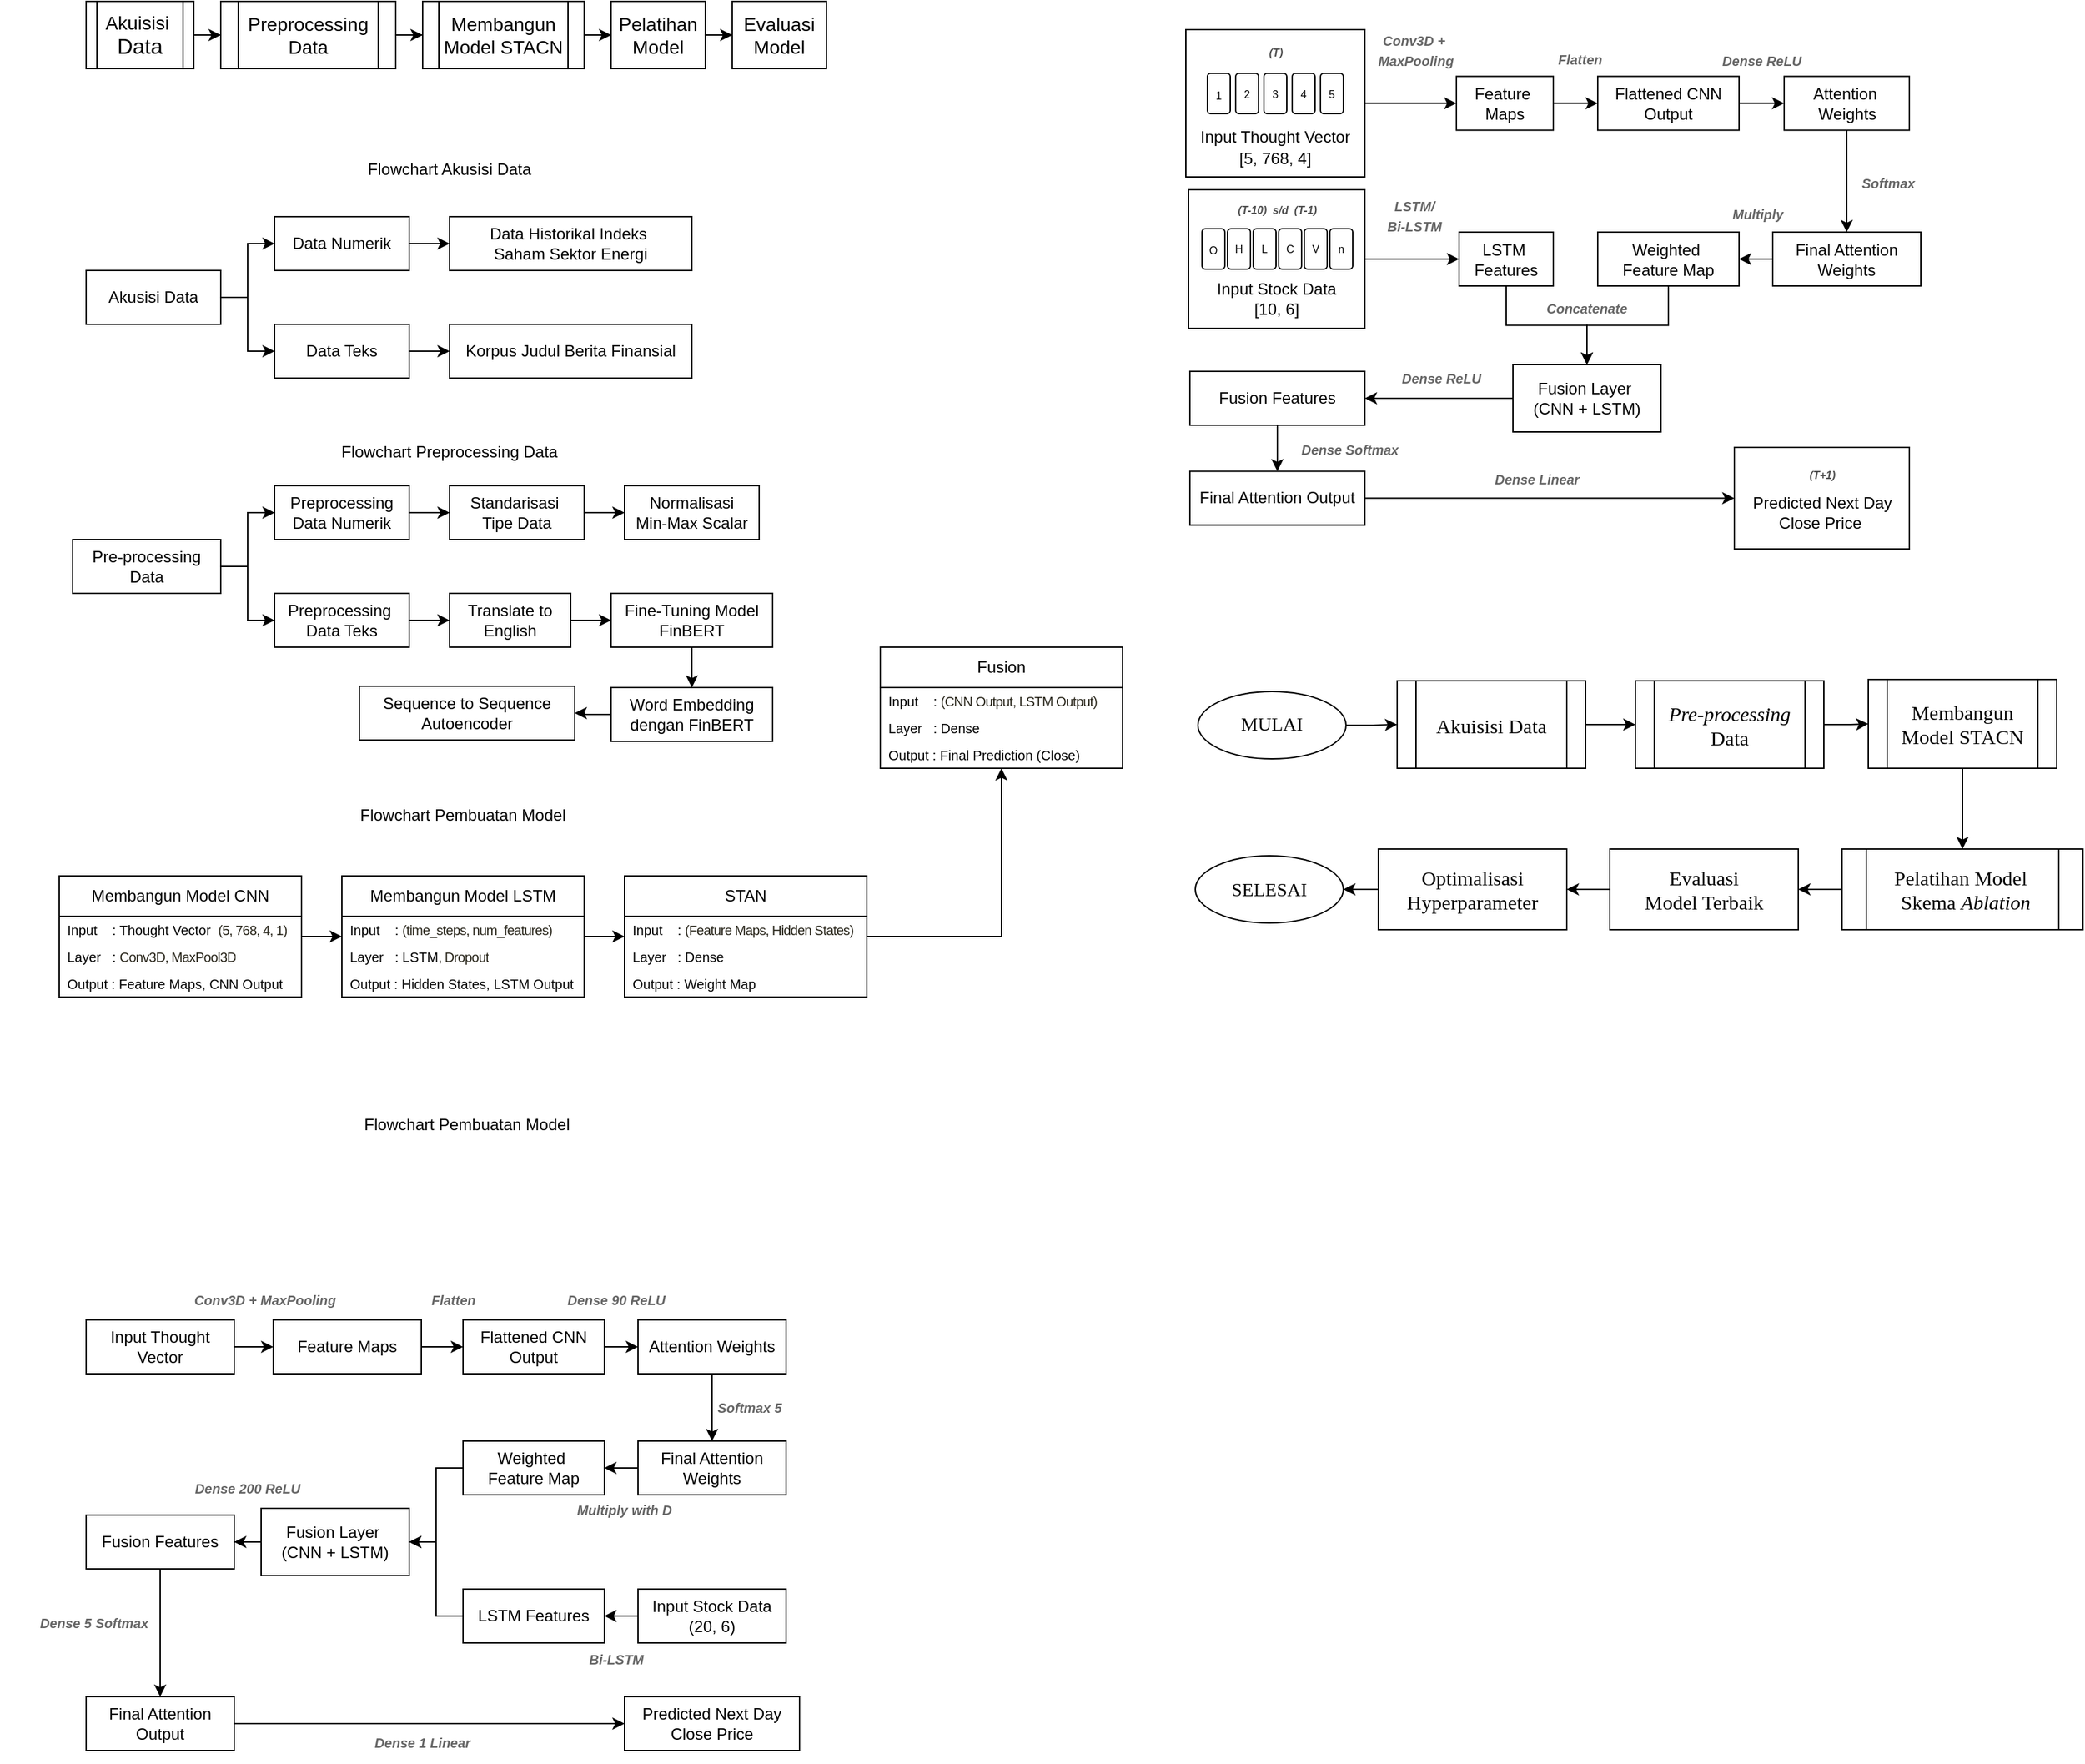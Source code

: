 <mxfile version="26.0.14">
  <diagram id="C5RBs43oDa-KdzZeNtuy" name="Page-1">
    <mxGraphModel dx="1961" dy="637" grid="1" gridSize="10" guides="1" tooltips="1" connect="1" arrows="1" fold="1" page="1" pageScale="1" pageWidth="827" pageHeight="1169" math="0" shadow="0">
      <root>
        <mxCell id="WIyWlLk6GJQsqaUBKTNV-0" />
        <mxCell id="WIyWlLk6GJQsqaUBKTNV-1" parent="WIyWlLk6GJQsqaUBKTNV-0" />
        <mxCell id="HtEW1fYLS7kj6EowUiSw-17" value="" style="edgeStyle=orthogonalEdgeStyle;rounded=0;orthogonalLoop=1;jettySize=auto;html=1;" parent="WIyWlLk6GJQsqaUBKTNV-1" source="HtEW1fYLS7kj6EowUiSw-15" target="HtEW1fYLS7kj6EowUiSw-16" edge="1">
          <mxGeometry relative="1" as="geometry" />
        </mxCell>
        <mxCell id="HtEW1fYLS7kj6EowUiSw-15" value="&lt;font style=&quot;font-size: 14px;&quot;&gt;Akuisisi&amp;nbsp;&lt;/font&gt;&lt;div&gt;&lt;font size=&quot;3&quot;&gt;Data&lt;/font&gt;&lt;/div&gt;" style="shape=process;whiteSpace=wrap;html=1;backgroundOutline=1;" parent="WIyWlLk6GJQsqaUBKTNV-1" vertex="1">
          <mxGeometry x="20" y="40" width="80" height="50" as="geometry" />
        </mxCell>
        <mxCell id="HtEW1fYLS7kj6EowUiSw-19" value="" style="edgeStyle=orthogonalEdgeStyle;rounded=0;orthogonalLoop=1;jettySize=auto;html=1;" parent="WIyWlLk6GJQsqaUBKTNV-1" source="HtEW1fYLS7kj6EowUiSw-16" target="HtEW1fYLS7kj6EowUiSw-18" edge="1">
          <mxGeometry relative="1" as="geometry" />
        </mxCell>
        <mxCell id="HtEW1fYLS7kj6EowUiSw-16" value="&lt;font style=&quot;font-size: 14px;&quot;&gt;Preprocessing Data&lt;/font&gt;" style="shape=process;whiteSpace=wrap;html=1;backgroundOutline=1;" parent="WIyWlLk6GJQsqaUBKTNV-1" vertex="1">
          <mxGeometry x="120" y="40" width="130" height="50" as="geometry" />
        </mxCell>
        <mxCell id="HtEW1fYLS7kj6EowUiSw-21" value="" style="edgeStyle=orthogonalEdgeStyle;rounded=0;orthogonalLoop=1;jettySize=auto;html=1;" parent="WIyWlLk6GJQsqaUBKTNV-1" source="HtEW1fYLS7kj6EowUiSw-18" target="HtEW1fYLS7kj6EowUiSw-20" edge="1">
          <mxGeometry relative="1" as="geometry" />
        </mxCell>
        <mxCell id="HtEW1fYLS7kj6EowUiSw-18" value="&lt;font style=&quot;font-size: 14px;&quot;&gt;Membangun Model STACN&lt;/font&gt;" style="shape=process;whiteSpace=wrap;html=1;backgroundOutline=1;" parent="WIyWlLk6GJQsqaUBKTNV-1" vertex="1">
          <mxGeometry x="270" y="40" width="120" height="50" as="geometry" />
        </mxCell>
        <mxCell id="HtEW1fYLS7kj6EowUiSw-109" value="" style="edgeStyle=orthogonalEdgeStyle;rounded=0;orthogonalLoop=1;jettySize=auto;html=1;" parent="WIyWlLk6GJQsqaUBKTNV-1" source="HtEW1fYLS7kj6EowUiSw-20" target="HtEW1fYLS7kj6EowUiSw-107" edge="1">
          <mxGeometry relative="1" as="geometry" />
        </mxCell>
        <mxCell id="HtEW1fYLS7kj6EowUiSw-20" value="&lt;font style=&quot;font-size: 14px;&quot;&gt;Pelatihan&lt;/font&gt;&lt;div&gt;&lt;font style=&quot;font-size: 14px;&quot;&gt;Model&lt;/font&gt;&lt;/div&gt;" style="whiteSpace=wrap;html=1;" parent="WIyWlLk6GJQsqaUBKTNV-1" vertex="1">
          <mxGeometry x="410" y="40" width="70" height="50" as="geometry" />
        </mxCell>
        <mxCell id="HtEW1fYLS7kj6EowUiSw-35" value="Flowchart Akusisi Data" style="text;html=1;align=center;verticalAlign=middle;whiteSpace=wrap;rounded=0;" parent="WIyWlLk6GJQsqaUBKTNV-1" vertex="1">
          <mxGeometry x="150" y="150" width="280" height="30" as="geometry" />
        </mxCell>
        <mxCell id="HtEW1fYLS7kj6EowUiSw-39" style="edgeStyle=orthogonalEdgeStyle;rounded=0;orthogonalLoop=1;jettySize=auto;html=1;entryX=0;entryY=0.5;entryDx=0;entryDy=0;" parent="WIyWlLk6GJQsqaUBKTNV-1" source="HtEW1fYLS7kj6EowUiSw-36" target="HtEW1fYLS7kj6EowUiSw-37" edge="1">
          <mxGeometry relative="1" as="geometry" />
        </mxCell>
        <mxCell id="HtEW1fYLS7kj6EowUiSw-40" style="edgeStyle=orthogonalEdgeStyle;rounded=0;orthogonalLoop=1;jettySize=auto;html=1;" parent="WIyWlLk6GJQsqaUBKTNV-1" source="HtEW1fYLS7kj6EowUiSw-36" target="HtEW1fYLS7kj6EowUiSw-38" edge="1">
          <mxGeometry relative="1" as="geometry" />
        </mxCell>
        <mxCell id="HtEW1fYLS7kj6EowUiSw-36" value="Akusisi Data" style="rounded=0;whiteSpace=wrap;html=1;" parent="WIyWlLk6GJQsqaUBKTNV-1" vertex="1">
          <mxGeometry x="20" y="240" width="100" height="40" as="geometry" />
        </mxCell>
        <mxCell id="HtEW1fYLS7kj6EowUiSw-42" value="" style="edgeStyle=orthogonalEdgeStyle;rounded=0;orthogonalLoop=1;jettySize=auto;html=1;" parent="WIyWlLk6GJQsqaUBKTNV-1" source="HtEW1fYLS7kj6EowUiSw-37" target="HtEW1fYLS7kj6EowUiSw-41" edge="1">
          <mxGeometry relative="1" as="geometry" />
        </mxCell>
        <mxCell id="HtEW1fYLS7kj6EowUiSw-37" value="Data Numerik" style="rounded=0;whiteSpace=wrap;html=1;" parent="WIyWlLk6GJQsqaUBKTNV-1" vertex="1">
          <mxGeometry x="160" y="200" width="100" height="40" as="geometry" />
        </mxCell>
        <mxCell id="HtEW1fYLS7kj6EowUiSw-44" value="" style="edgeStyle=orthogonalEdgeStyle;rounded=0;orthogonalLoop=1;jettySize=auto;html=1;" parent="WIyWlLk6GJQsqaUBKTNV-1" source="HtEW1fYLS7kj6EowUiSw-38" target="HtEW1fYLS7kj6EowUiSw-43" edge="1">
          <mxGeometry relative="1" as="geometry" />
        </mxCell>
        <mxCell id="HtEW1fYLS7kj6EowUiSw-38" value="Data Teks" style="rounded=0;whiteSpace=wrap;html=1;" parent="WIyWlLk6GJQsqaUBKTNV-1" vertex="1">
          <mxGeometry x="160" y="280" width="100" height="40" as="geometry" />
        </mxCell>
        <mxCell id="HtEW1fYLS7kj6EowUiSw-41" value="Data Historikal Indeks&amp;nbsp;&lt;div&gt;Saham Sektor Energi&lt;/div&gt;" style="rounded=0;whiteSpace=wrap;html=1;" parent="WIyWlLk6GJQsqaUBKTNV-1" vertex="1">
          <mxGeometry x="290" y="200" width="180" height="40" as="geometry" />
        </mxCell>
        <mxCell id="HtEW1fYLS7kj6EowUiSw-43" value="Korpus Judul Berita Finansial" style="rounded=0;whiteSpace=wrap;html=1;" parent="WIyWlLk6GJQsqaUBKTNV-1" vertex="1">
          <mxGeometry x="290" y="280" width="180" height="40" as="geometry" />
        </mxCell>
        <mxCell id="HtEW1fYLS7kj6EowUiSw-45" value="Flowchart Preprocessing Data" style="text;html=1;align=center;verticalAlign=middle;whiteSpace=wrap;rounded=0;" parent="WIyWlLk6GJQsqaUBKTNV-1" vertex="1">
          <mxGeometry x="150" y="360" width="280" height="30" as="geometry" />
        </mxCell>
        <mxCell id="HtEW1fYLS7kj6EowUiSw-54" style="edgeStyle=orthogonalEdgeStyle;rounded=0;orthogonalLoop=1;jettySize=auto;html=1;entryX=0;entryY=0.5;entryDx=0;entryDy=0;" parent="WIyWlLk6GJQsqaUBKTNV-1" source="HtEW1fYLS7kj6EowUiSw-56" target="HtEW1fYLS7kj6EowUiSw-58" edge="1">
          <mxGeometry relative="1" as="geometry" />
        </mxCell>
        <mxCell id="HtEW1fYLS7kj6EowUiSw-55" style="edgeStyle=orthogonalEdgeStyle;rounded=0;orthogonalLoop=1;jettySize=auto;html=1;" parent="WIyWlLk6GJQsqaUBKTNV-1" source="HtEW1fYLS7kj6EowUiSw-56" target="HtEW1fYLS7kj6EowUiSw-60" edge="1">
          <mxGeometry relative="1" as="geometry" />
        </mxCell>
        <mxCell id="HtEW1fYLS7kj6EowUiSw-56" value="Pre-processing&lt;div&gt;Data&lt;/div&gt;" style="rounded=0;whiteSpace=wrap;html=1;" parent="WIyWlLk6GJQsqaUBKTNV-1" vertex="1">
          <mxGeometry x="10" y="440" width="110" height="40" as="geometry" />
        </mxCell>
        <mxCell id="HtEW1fYLS7kj6EowUiSw-57" value="" style="edgeStyle=orthogonalEdgeStyle;rounded=0;orthogonalLoop=1;jettySize=auto;html=1;" parent="WIyWlLk6GJQsqaUBKTNV-1" source="HtEW1fYLS7kj6EowUiSw-58" target="HtEW1fYLS7kj6EowUiSw-61" edge="1">
          <mxGeometry relative="1" as="geometry" />
        </mxCell>
        <mxCell id="HtEW1fYLS7kj6EowUiSw-58" value="Preprocessing Data Numerik" style="rounded=0;whiteSpace=wrap;html=1;" parent="WIyWlLk6GJQsqaUBKTNV-1" vertex="1">
          <mxGeometry x="160" y="400" width="100" height="40" as="geometry" />
        </mxCell>
        <mxCell id="HtEW1fYLS7kj6EowUiSw-59" value="" style="edgeStyle=orthogonalEdgeStyle;rounded=0;orthogonalLoop=1;jettySize=auto;html=1;" parent="WIyWlLk6GJQsqaUBKTNV-1" source="HtEW1fYLS7kj6EowUiSw-60" target="HtEW1fYLS7kj6EowUiSw-62" edge="1">
          <mxGeometry relative="1" as="geometry" />
        </mxCell>
        <mxCell id="HtEW1fYLS7kj6EowUiSw-60" value="Preprocessing&amp;nbsp;&lt;div&gt;Data Teks&lt;/div&gt;" style="rounded=0;whiteSpace=wrap;html=1;" parent="WIyWlLk6GJQsqaUBKTNV-1" vertex="1">
          <mxGeometry x="160" y="480" width="100" height="40" as="geometry" />
        </mxCell>
        <mxCell id="HtEW1fYLS7kj6EowUiSw-64" value="" style="edgeStyle=orthogonalEdgeStyle;rounded=0;orthogonalLoop=1;jettySize=auto;html=1;" parent="WIyWlLk6GJQsqaUBKTNV-1" source="HtEW1fYLS7kj6EowUiSw-61" target="HtEW1fYLS7kj6EowUiSw-63" edge="1">
          <mxGeometry relative="1" as="geometry" />
        </mxCell>
        <mxCell id="HtEW1fYLS7kj6EowUiSw-61" value="Standarisasi&amp;nbsp;&lt;div&gt;Tipe Data&lt;/div&gt;" style="rounded=0;whiteSpace=wrap;html=1;" parent="WIyWlLk6GJQsqaUBKTNV-1" vertex="1">
          <mxGeometry x="290" y="400" width="100" height="40" as="geometry" />
        </mxCell>
        <mxCell id="HtEW1fYLS7kj6EowUiSw-66" value="" style="edgeStyle=orthogonalEdgeStyle;rounded=0;orthogonalLoop=1;jettySize=auto;html=1;" parent="WIyWlLk6GJQsqaUBKTNV-1" source="HtEW1fYLS7kj6EowUiSw-62" target="HtEW1fYLS7kj6EowUiSw-65" edge="1">
          <mxGeometry relative="1" as="geometry" />
        </mxCell>
        <mxCell id="HtEW1fYLS7kj6EowUiSw-62" value="Translate to English" style="rounded=0;whiteSpace=wrap;html=1;" parent="WIyWlLk6GJQsqaUBKTNV-1" vertex="1">
          <mxGeometry x="290" y="480" width="90" height="40" as="geometry" />
        </mxCell>
        <mxCell id="HtEW1fYLS7kj6EowUiSw-63" value="Normalisasi&lt;div&gt;Min-Max Scalar&lt;/div&gt;" style="rounded=0;whiteSpace=wrap;html=1;" parent="WIyWlLk6GJQsqaUBKTNV-1" vertex="1">
          <mxGeometry x="420" y="400" width="100" height="40" as="geometry" />
        </mxCell>
        <mxCell id="HtEW1fYLS7kj6EowUiSw-68" value="" style="edgeStyle=orthogonalEdgeStyle;rounded=0;orthogonalLoop=1;jettySize=auto;html=1;" parent="WIyWlLk6GJQsqaUBKTNV-1" source="HtEW1fYLS7kj6EowUiSw-65" target="HtEW1fYLS7kj6EowUiSw-67" edge="1">
          <mxGeometry relative="1" as="geometry" />
        </mxCell>
        <mxCell id="HtEW1fYLS7kj6EowUiSw-65" value="Fine-Tuning Model FinBERT" style="rounded=0;whiteSpace=wrap;html=1;" parent="WIyWlLk6GJQsqaUBKTNV-1" vertex="1">
          <mxGeometry x="410" y="480" width="120" height="40" as="geometry" />
        </mxCell>
        <mxCell id="HtEW1fYLS7kj6EowUiSw-70" value="" style="edgeStyle=orthogonalEdgeStyle;rounded=0;orthogonalLoop=1;jettySize=auto;html=1;" parent="WIyWlLk6GJQsqaUBKTNV-1" source="HtEW1fYLS7kj6EowUiSw-67" target="HtEW1fYLS7kj6EowUiSw-69" edge="1">
          <mxGeometry relative="1" as="geometry" />
        </mxCell>
        <mxCell id="HtEW1fYLS7kj6EowUiSw-67" value="Word Embedding dengan FinBERT" style="rounded=0;whiteSpace=wrap;html=1;" parent="WIyWlLk6GJQsqaUBKTNV-1" vertex="1">
          <mxGeometry x="410" y="550" width="120" height="40" as="geometry" />
        </mxCell>
        <mxCell id="HtEW1fYLS7kj6EowUiSw-69" value="Sequence to Sequence Autoencoder" style="rounded=0;whiteSpace=wrap;html=1;" parent="WIyWlLk6GJQsqaUBKTNV-1" vertex="1">
          <mxGeometry x="223" y="549" width="160" height="40" as="geometry" />
        </mxCell>
        <mxCell id="HtEW1fYLS7kj6EowUiSw-89" value="Flowchart Pembuatan Model" style="text;html=1;align=center;verticalAlign=middle;whiteSpace=wrap;rounded=0;" parent="WIyWlLk6GJQsqaUBKTNV-1" vertex="1">
          <mxGeometry x="160" y="630" width="280" height="30" as="geometry" />
        </mxCell>
        <mxCell id="HtEW1fYLS7kj6EowUiSw-107" value="&lt;font style=&quot;font-size: 14px;&quot;&gt;Evaluasi&lt;/font&gt;&lt;div&gt;&lt;font style=&quot;font-size: 14px;&quot;&gt;Model&lt;/font&gt;&lt;/div&gt;" style="whiteSpace=wrap;html=1;" parent="WIyWlLk6GJQsqaUBKTNV-1" vertex="1">
          <mxGeometry x="500" y="40" width="70" height="50" as="geometry" />
        </mxCell>
        <mxCell id="HtEW1fYLS7kj6EowUiSw-125" value="" style="edgeStyle=orthogonalEdgeStyle;rounded=0;orthogonalLoop=1;jettySize=auto;html=1;" parent="WIyWlLk6GJQsqaUBKTNV-1" source="HtEW1fYLS7kj6EowUiSw-117" target="HtEW1fYLS7kj6EowUiSw-121" edge="1">
          <mxGeometry relative="1" as="geometry" />
        </mxCell>
        <mxCell id="HtEW1fYLS7kj6EowUiSw-117" value="Membangun Model CNN" style="swimlane;fontStyle=0;childLayout=stackLayout;horizontal=1;startSize=30;horizontalStack=0;resizeParent=1;resizeParentMax=0;resizeLast=0;collapsible=1;marginBottom=0;whiteSpace=wrap;html=1;" parent="WIyWlLk6GJQsqaUBKTNV-1" vertex="1">
          <mxGeometry y="690" width="180" height="90" as="geometry" />
        </mxCell>
        <mxCell id="HtEW1fYLS7kj6EowUiSw-118" value="&lt;font style=&quot;font-size: 10px;&quot;&gt;Input&amp;nbsp; &amp;nbsp; : Thought Vector&lt;span style=&quot;color: rgb(41, 38, 27); font-family: ui-monospace, SFMono-Regular, Menlo, Monaco, Consolas, &amp;quot;Liberation Mono&amp;quot;, &amp;quot;Courier New&amp;quot;, monospace; letter-spacing: -0.4px; white-space-collapse: preserve; background-color: rgb(255, 255, 255);&quot;&gt; &lt;/span&gt;&lt;span style=&quot;color: rgb(41, 38, 27); letter-spacing: -0.4px; white-space-collapse: preserve; background-color: rgb(255, 255, 255);&quot;&gt;&lt;font face=&quot;Helvetica&quot;&gt;(5, 768, 4, 1)&lt;/font&gt;&lt;/span&gt;&lt;/font&gt;" style="text;strokeColor=none;fillColor=none;align=left;verticalAlign=middle;spacingLeft=4;spacingRight=4;overflow=hidden;points=[[0,0.5],[1,0.5]];portConstraint=eastwest;rotatable=0;whiteSpace=wrap;html=1;" parent="HtEW1fYLS7kj6EowUiSw-117" vertex="1">
          <mxGeometry y="30" width="180" height="20" as="geometry" />
        </mxCell>
        <mxCell id="HtEW1fYLS7kj6EowUiSw-119" value="&lt;font style=&quot;font-size: 10px;&quot; face=&quot;Helvetica&quot;&gt;Layer&amp;nbsp; &amp;nbsp;:&amp;nbsp;&lt;span style=&quot;color: rgb(41, 38, 27); letter-spacing: -0.4px; white-space-collapse: preserve; background-color: rgb(255, 255, 255);&quot;&gt;Conv3D, MaxPool3D&lt;/span&gt;&lt;/font&gt;" style="text;strokeColor=none;fillColor=none;align=left;verticalAlign=middle;spacingLeft=4;spacingRight=4;overflow=hidden;points=[[0,0.5],[1,0.5]];portConstraint=eastwest;rotatable=0;whiteSpace=wrap;html=1;" parent="HtEW1fYLS7kj6EowUiSw-117" vertex="1">
          <mxGeometry y="50" width="180" height="20" as="geometry" />
        </mxCell>
        <mxCell id="HtEW1fYLS7kj6EowUiSw-120" value="&lt;font style=&quot;font-size: 10px;&quot;&gt;Output : Feature Maps,&amp;nbsp;&lt;/font&gt;&lt;span style=&quot;font-size: 10px;&quot;&gt;CNN Output&lt;/span&gt;" style="text;strokeColor=none;fillColor=none;align=left;verticalAlign=middle;spacingLeft=4;spacingRight=4;overflow=hidden;points=[[0,0.5],[1,0.5]];portConstraint=eastwest;rotatable=0;whiteSpace=wrap;html=1;" parent="HtEW1fYLS7kj6EowUiSw-117" vertex="1">
          <mxGeometry y="70" width="180" height="20" as="geometry" />
        </mxCell>
        <mxCell id="HtEW1fYLS7kj6EowUiSw-130" value="" style="edgeStyle=orthogonalEdgeStyle;rounded=0;orthogonalLoop=1;jettySize=auto;html=1;" parent="WIyWlLk6GJQsqaUBKTNV-1" source="HtEW1fYLS7kj6EowUiSw-121" target="HtEW1fYLS7kj6EowUiSw-126" edge="1">
          <mxGeometry relative="1" as="geometry" />
        </mxCell>
        <mxCell id="HtEW1fYLS7kj6EowUiSw-121" value="Membangun Model LSTM" style="swimlane;fontStyle=0;childLayout=stackLayout;horizontal=1;startSize=30;horizontalStack=0;resizeParent=1;resizeParentMax=0;resizeLast=0;collapsible=1;marginBottom=0;whiteSpace=wrap;html=1;" parent="WIyWlLk6GJQsqaUBKTNV-1" vertex="1">
          <mxGeometry x="210" y="690" width="180" height="90" as="geometry" />
        </mxCell>
        <mxCell id="HtEW1fYLS7kj6EowUiSw-122" value="&lt;font style=&quot;font-size: 10px;&quot;&gt;Input&amp;nbsp; &amp;nbsp; :&amp;nbsp;&lt;/font&gt;&lt;span style=&quot;color: rgb(41, 38, 27); letter-spacing: -0.4px; white-space-collapse: preserve; background-color: rgb(255, 255, 255);&quot;&gt;&lt;font face=&quot;Helvetica&quot; style=&quot;font-size: 10px;&quot;&gt;(time_steps, num_features)&lt;/font&gt;&lt;/span&gt;" style="text;strokeColor=none;fillColor=none;align=left;verticalAlign=middle;spacingLeft=4;spacingRight=4;overflow=hidden;points=[[0,0.5],[1,0.5]];portConstraint=eastwest;rotatable=0;whiteSpace=wrap;html=1;" parent="HtEW1fYLS7kj6EowUiSw-121" vertex="1">
          <mxGeometry y="30" width="180" height="20" as="geometry" />
        </mxCell>
        <mxCell id="HtEW1fYLS7kj6EowUiSw-123" value="&lt;font face=&quot;Helvetica&quot;&gt;Layer&amp;nbsp; &amp;nbsp;: LSTM&lt;span style=&quot;color: rgb(41, 38, 27); letter-spacing: -0.4px; white-space-collapse: preserve; background-color: rgb(255, 255, 255);&quot;&gt;, Dropout&lt;/span&gt;&lt;/font&gt;" style="text;strokeColor=none;fillColor=none;align=left;verticalAlign=middle;spacingLeft=4;spacingRight=4;overflow=hidden;points=[[0,0.5],[1,0.5]];portConstraint=eastwest;rotatable=0;whiteSpace=wrap;html=1;fontSize=10;" parent="HtEW1fYLS7kj6EowUiSw-121" vertex="1">
          <mxGeometry y="50" width="180" height="20" as="geometry" />
        </mxCell>
        <mxCell id="HtEW1fYLS7kj6EowUiSw-124" value="&lt;font face=&quot;Helvetica&quot;&gt;Output : Hidden States, LSTM Output&lt;/font&gt;" style="text;strokeColor=none;fillColor=none;align=left;verticalAlign=middle;spacingLeft=4;spacingRight=4;overflow=hidden;points=[[0,0.5],[1,0.5]];portConstraint=eastwest;rotatable=0;whiteSpace=wrap;html=1;fontSize=10;fontFamily=Times New Roman;" parent="HtEW1fYLS7kj6EowUiSw-121" vertex="1">
          <mxGeometry y="70" width="180" height="20" as="geometry" />
        </mxCell>
        <mxCell id="HtEW1fYLS7kj6EowUiSw-135" value="" style="edgeStyle=orthogonalEdgeStyle;rounded=0;orthogonalLoop=1;jettySize=auto;html=1;" parent="WIyWlLk6GJQsqaUBKTNV-1" source="HtEW1fYLS7kj6EowUiSw-126" target="HtEW1fYLS7kj6EowUiSw-131" edge="1">
          <mxGeometry relative="1" as="geometry" />
        </mxCell>
        <mxCell id="HtEW1fYLS7kj6EowUiSw-126" value="STAN" style="swimlane;fontStyle=0;childLayout=stackLayout;horizontal=1;startSize=30;horizontalStack=0;resizeParent=1;resizeParentMax=0;resizeLast=0;collapsible=1;marginBottom=0;whiteSpace=wrap;html=1;" parent="WIyWlLk6GJQsqaUBKTNV-1" vertex="1">
          <mxGeometry x="420" y="690" width="180" height="90" as="geometry" />
        </mxCell>
        <mxCell id="HtEW1fYLS7kj6EowUiSw-127" value="&lt;font style=&quot;font-size: 10px;&quot;&gt;Input&amp;nbsp; &amp;nbsp; :&amp;nbsp;&lt;/font&gt;&lt;span style=&quot;color: rgb(41, 38, 27); letter-spacing: -0.4px; white-space-collapse: preserve; background-color: rgb(255, 255, 255);&quot;&gt;&lt;font face=&quot;Helvetica&quot; style=&quot;font-size: 10px;&quot;&gt;(Feature Maps, Hidden States)&lt;/font&gt;&lt;/span&gt;" style="text;strokeColor=none;fillColor=none;align=left;verticalAlign=middle;spacingLeft=4;spacingRight=4;overflow=hidden;points=[[0,0.5],[1,0.5]];portConstraint=eastwest;rotatable=0;whiteSpace=wrap;html=1;" parent="HtEW1fYLS7kj6EowUiSw-126" vertex="1">
          <mxGeometry y="30" width="180" height="20" as="geometry" />
        </mxCell>
        <mxCell id="HtEW1fYLS7kj6EowUiSw-128" value="&lt;font face=&quot;Helvetica&quot;&gt;Layer&amp;nbsp; &amp;nbsp;: Dense&lt;/font&gt;" style="text;strokeColor=none;fillColor=none;align=left;verticalAlign=middle;spacingLeft=4;spacingRight=4;overflow=hidden;points=[[0,0.5],[1,0.5]];portConstraint=eastwest;rotatable=0;whiteSpace=wrap;html=1;fontSize=10;" parent="HtEW1fYLS7kj6EowUiSw-126" vertex="1">
          <mxGeometry y="50" width="180" height="20" as="geometry" />
        </mxCell>
        <mxCell id="HtEW1fYLS7kj6EowUiSw-129" value="&lt;font&gt;Output : Weight Map&lt;/font&gt;" style="text;strokeColor=none;fillColor=none;align=left;verticalAlign=middle;spacingLeft=4;spacingRight=4;overflow=hidden;points=[[0,0.5],[1,0.5]];portConstraint=eastwest;rotatable=0;whiteSpace=wrap;html=1;fontSize=10;" parent="HtEW1fYLS7kj6EowUiSw-126" vertex="1">
          <mxGeometry y="70" width="180" height="20" as="geometry" />
        </mxCell>
        <mxCell id="HtEW1fYLS7kj6EowUiSw-131" value="Fusion" style="swimlane;fontStyle=0;childLayout=stackLayout;horizontal=1;startSize=30;horizontalStack=0;resizeParent=1;resizeParentMax=0;resizeLast=0;collapsible=1;marginBottom=0;whiteSpace=wrap;html=1;" parent="WIyWlLk6GJQsqaUBKTNV-1" vertex="1">
          <mxGeometry x="610" y="520" width="180" height="90" as="geometry" />
        </mxCell>
        <mxCell id="HtEW1fYLS7kj6EowUiSw-132" value="&lt;font style=&quot;font-size: 10px;&quot;&gt;Input&amp;nbsp; &amp;nbsp; :&amp;nbsp;&lt;/font&gt;&lt;span style=&quot;color: rgb(41, 38, 27); letter-spacing: -0.4px; white-space-collapse: preserve; background-color: rgb(255, 255, 255);&quot;&gt;&lt;font face=&quot;Helvetica&quot; style=&quot;font-size: 10px;&quot;&gt;(CNN Output, LSTM Output)&lt;/font&gt;&lt;/span&gt;" style="text;strokeColor=none;fillColor=none;align=left;verticalAlign=middle;spacingLeft=4;spacingRight=4;overflow=hidden;points=[[0,0.5],[1,0.5]];portConstraint=eastwest;rotatable=0;whiteSpace=wrap;html=1;" parent="HtEW1fYLS7kj6EowUiSw-131" vertex="1">
          <mxGeometry y="30" width="180" height="20" as="geometry" />
        </mxCell>
        <mxCell id="HtEW1fYLS7kj6EowUiSw-133" value="&lt;font face=&quot;Helvetica&quot;&gt;Layer&amp;nbsp; &amp;nbsp;: Dense&lt;/font&gt;" style="text;strokeColor=none;fillColor=none;align=left;verticalAlign=middle;spacingLeft=4;spacingRight=4;overflow=hidden;points=[[0,0.5],[1,0.5]];portConstraint=eastwest;rotatable=0;whiteSpace=wrap;html=1;fontSize=10;" parent="HtEW1fYLS7kj6EowUiSw-131" vertex="1">
          <mxGeometry y="50" width="180" height="20" as="geometry" />
        </mxCell>
        <mxCell id="HtEW1fYLS7kj6EowUiSw-134" value="&lt;font&gt;Output : Final Prediction (Close)&lt;/font&gt;" style="text;strokeColor=none;fillColor=none;align=left;verticalAlign=middle;spacingLeft=4;spacingRight=4;overflow=hidden;points=[[0,0.5],[1,0.5]];portConstraint=eastwest;rotatable=0;whiteSpace=wrap;html=1;fontSize=10;" parent="HtEW1fYLS7kj6EowUiSw-131" vertex="1">
          <mxGeometry y="70" width="180" height="20" as="geometry" />
        </mxCell>
        <mxCell id="HtEW1fYLS7kj6EowUiSw-136" value="Flowchart Pembuatan Model" style="text;html=1;align=center;verticalAlign=middle;whiteSpace=wrap;rounded=0;" parent="WIyWlLk6GJQsqaUBKTNV-1" vertex="1">
          <mxGeometry x="163" y="860" width="280" height="30" as="geometry" />
        </mxCell>
        <mxCell id="8f97VUcGHPzPJ5FAFEIg-3" value="" style="edgeStyle=orthogonalEdgeStyle;rounded=0;orthogonalLoop=1;jettySize=auto;html=1;" parent="WIyWlLk6GJQsqaUBKTNV-1" source="8f97VUcGHPzPJ5FAFEIg-0" target="8f97VUcGHPzPJ5FAFEIg-2" edge="1">
          <mxGeometry relative="1" as="geometry" />
        </mxCell>
        <mxCell id="8f97VUcGHPzPJ5FAFEIg-0" value="Input Thought Vector" style="rounded=0;whiteSpace=wrap;html=1;" parent="WIyWlLk6GJQsqaUBKTNV-1" vertex="1">
          <mxGeometry x="20" y="1020" width="110" height="40" as="geometry" />
        </mxCell>
        <mxCell id="8f97VUcGHPzPJ5FAFEIg-23" value="" style="edgeStyle=orthogonalEdgeStyle;rounded=0;orthogonalLoop=1;jettySize=auto;html=1;" parent="WIyWlLk6GJQsqaUBKTNV-1" source="8f97VUcGHPzPJ5FAFEIg-2" target="8f97VUcGHPzPJ5FAFEIg-4" edge="1">
          <mxGeometry relative="1" as="geometry" />
        </mxCell>
        <mxCell id="8f97VUcGHPzPJ5FAFEIg-2" value="Feature Maps" style="rounded=0;whiteSpace=wrap;html=1;" parent="WIyWlLk6GJQsqaUBKTNV-1" vertex="1">
          <mxGeometry x="159" y="1020" width="110" height="40" as="geometry" />
        </mxCell>
        <mxCell id="8f97VUcGHPzPJ5FAFEIg-25" value="" style="edgeStyle=orthogonalEdgeStyle;rounded=0;orthogonalLoop=1;jettySize=auto;html=1;" parent="WIyWlLk6GJQsqaUBKTNV-1" source="8f97VUcGHPzPJ5FAFEIg-4" target="8f97VUcGHPzPJ5FAFEIg-5" edge="1">
          <mxGeometry relative="1" as="geometry" />
        </mxCell>
        <mxCell id="8f97VUcGHPzPJ5FAFEIg-4" value="Flattened CNN Output" style="rounded=0;whiteSpace=wrap;html=1;" parent="WIyWlLk6GJQsqaUBKTNV-1" vertex="1">
          <mxGeometry x="300" y="1020" width="105" height="40" as="geometry" />
        </mxCell>
        <mxCell id="8f97VUcGHPzPJ5FAFEIg-26" value="" style="edgeStyle=orthogonalEdgeStyle;rounded=0;orthogonalLoop=1;jettySize=auto;html=1;" parent="WIyWlLk6GJQsqaUBKTNV-1" source="8f97VUcGHPzPJ5FAFEIg-5" target="8f97VUcGHPzPJ5FAFEIg-6" edge="1">
          <mxGeometry relative="1" as="geometry" />
        </mxCell>
        <mxCell id="8f97VUcGHPzPJ5FAFEIg-5" value="Attention Weights" style="rounded=0;whiteSpace=wrap;html=1;" parent="WIyWlLk6GJQsqaUBKTNV-1" vertex="1">
          <mxGeometry x="430" y="1020" width="110" height="40" as="geometry" />
        </mxCell>
        <mxCell id="8f97VUcGHPzPJ5FAFEIg-27" value="" style="edgeStyle=orthogonalEdgeStyle;rounded=0;orthogonalLoop=1;jettySize=auto;html=1;" parent="WIyWlLk6GJQsqaUBKTNV-1" source="8f97VUcGHPzPJ5FAFEIg-6" target="8f97VUcGHPzPJ5FAFEIg-7" edge="1">
          <mxGeometry relative="1" as="geometry" />
        </mxCell>
        <mxCell id="8f97VUcGHPzPJ5FAFEIg-6" value="Final Attention Weights" style="rounded=0;whiteSpace=wrap;html=1;" parent="WIyWlLk6GJQsqaUBKTNV-1" vertex="1">
          <mxGeometry x="430" y="1110" width="110" height="40" as="geometry" />
        </mxCell>
        <mxCell id="8f97VUcGHPzPJ5FAFEIg-7" value="Weighted&amp;nbsp;&lt;div&gt;Feature Map&lt;/div&gt;" style="rounded=0;whiteSpace=wrap;html=1;" parent="WIyWlLk6GJQsqaUBKTNV-1" vertex="1">
          <mxGeometry x="300" y="1110" width="105" height="40" as="geometry" />
        </mxCell>
        <mxCell id="8f97VUcGHPzPJ5FAFEIg-29" value="" style="edgeStyle=orthogonalEdgeStyle;rounded=0;orthogonalLoop=1;jettySize=auto;html=1;" parent="WIyWlLk6GJQsqaUBKTNV-1" source="8f97VUcGHPzPJ5FAFEIg-8" target="8f97VUcGHPzPJ5FAFEIg-9" edge="1">
          <mxGeometry relative="1" as="geometry" />
        </mxCell>
        <mxCell id="8f97VUcGHPzPJ5FAFEIg-8" value="Input Stock Data (20, 6)" style="rounded=0;whiteSpace=wrap;html=1;" parent="WIyWlLk6GJQsqaUBKTNV-1" vertex="1">
          <mxGeometry x="430" y="1220" width="110" height="40" as="geometry" />
        </mxCell>
        <mxCell id="8f97VUcGHPzPJ5FAFEIg-9" value="LSTM Features" style="rounded=0;whiteSpace=wrap;html=1;" parent="WIyWlLk6GJQsqaUBKTNV-1" vertex="1">
          <mxGeometry x="300" y="1220" width="105" height="40" as="geometry" />
        </mxCell>
        <mxCell id="8f97VUcGHPzPJ5FAFEIg-33" value="" style="edgeStyle=orthogonalEdgeStyle;rounded=0;orthogonalLoop=1;jettySize=auto;html=1;" parent="WIyWlLk6GJQsqaUBKTNV-1" source="8f97VUcGHPzPJ5FAFEIg-10" target="8f97VUcGHPzPJ5FAFEIg-11" edge="1">
          <mxGeometry relative="1" as="geometry" />
        </mxCell>
        <mxCell id="8f97VUcGHPzPJ5FAFEIg-10" value="Fusion Layer&amp;nbsp;&lt;div&gt;(CNN + LSTM)&lt;/div&gt;" style="rounded=0;whiteSpace=wrap;html=1;" parent="WIyWlLk6GJQsqaUBKTNV-1" vertex="1">
          <mxGeometry x="150" y="1160" width="110" height="50" as="geometry" />
        </mxCell>
        <mxCell id="8f97VUcGHPzPJ5FAFEIg-34" value="" style="edgeStyle=orthogonalEdgeStyle;rounded=0;orthogonalLoop=1;jettySize=auto;html=1;" parent="WIyWlLk6GJQsqaUBKTNV-1" source="8f97VUcGHPzPJ5FAFEIg-11" target="8f97VUcGHPzPJ5FAFEIg-12" edge="1">
          <mxGeometry relative="1" as="geometry" />
        </mxCell>
        <mxCell id="8f97VUcGHPzPJ5FAFEIg-11" value="Fusion Features" style="rounded=0;whiteSpace=wrap;html=1;" parent="WIyWlLk6GJQsqaUBKTNV-1" vertex="1">
          <mxGeometry x="20" y="1165" width="110" height="40" as="geometry" />
        </mxCell>
        <mxCell id="8f97VUcGHPzPJ5FAFEIg-35" value="" style="edgeStyle=orthogonalEdgeStyle;rounded=0;orthogonalLoop=1;jettySize=auto;html=1;" parent="WIyWlLk6GJQsqaUBKTNV-1" source="8f97VUcGHPzPJ5FAFEIg-12" target="8f97VUcGHPzPJ5FAFEIg-13" edge="1">
          <mxGeometry relative="1" as="geometry" />
        </mxCell>
        <mxCell id="8f97VUcGHPzPJ5FAFEIg-12" value="Final Attention Output" style="rounded=0;whiteSpace=wrap;html=1;" parent="WIyWlLk6GJQsqaUBKTNV-1" vertex="1">
          <mxGeometry x="20" y="1300" width="110" height="40" as="geometry" />
        </mxCell>
        <mxCell id="8f97VUcGHPzPJ5FAFEIg-13" value="Predicted Next Day Close Price" style="rounded=0;whiteSpace=wrap;html=1;" parent="WIyWlLk6GJQsqaUBKTNV-1" vertex="1">
          <mxGeometry x="420" y="1300" width="130" height="40" as="geometry" />
        </mxCell>
        <mxCell id="8f97VUcGHPzPJ5FAFEIg-14" value="&lt;font style=&quot;color: rgb(102, 102, 102); font-size: 10px;&quot;&gt;&lt;b style=&quot;&quot;&gt;&lt;i&gt;Conv3D + MaxPooling&lt;/i&gt;&lt;/b&gt;&lt;/font&gt;" style="text;html=1;align=center;verticalAlign=middle;whiteSpace=wrap;rounded=0;" parent="WIyWlLk6GJQsqaUBKTNV-1" vertex="1">
          <mxGeometry x="83" y="990" width="140" height="30" as="geometry" />
        </mxCell>
        <mxCell id="8f97VUcGHPzPJ5FAFEIg-15" value="&lt;font style=&quot;font-size: 10px; color: rgb(102, 102, 102);&quot;&gt;&lt;b&gt;&lt;i&gt;Flatten&lt;/i&gt;&lt;/b&gt;&lt;/font&gt;" style="text;html=1;align=center;verticalAlign=middle;whiteSpace=wrap;rounded=0;" parent="WIyWlLk6GJQsqaUBKTNV-1" vertex="1">
          <mxGeometry x="223" y="990" width="140" height="30" as="geometry" />
        </mxCell>
        <mxCell id="8f97VUcGHPzPJ5FAFEIg-16" value="&lt;b&gt;&lt;i&gt;&lt;font style=&quot;font-size: 10px; color: light-dark(rgb(102, 102, 102), rgb(255, 255, 255));&quot;&gt;Dense 90 ReLU&lt;/font&gt;&lt;/i&gt;&lt;/b&gt;" style="text;html=1;align=center;verticalAlign=middle;whiteSpace=wrap;rounded=0;" parent="WIyWlLk6GJQsqaUBKTNV-1" vertex="1">
          <mxGeometry x="344" y="990" width="140" height="30" as="geometry" />
        </mxCell>
        <mxCell id="8f97VUcGHPzPJ5FAFEIg-17" value="&lt;b&gt;&lt;i&gt;&lt;font style=&quot;font-size: 10px; color: rgb(102, 102, 102);&quot;&gt;Softmax 5&lt;/font&gt;&lt;/i&gt;&lt;/b&gt;" style="text;html=1;align=center;verticalAlign=middle;whiteSpace=wrap;rounded=0;" parent="WIyWlLk6GJQsqaUBKTNV-1" vertex="1">
          <mxGeometry x="443" y="1070" width="140" height="30" as="geometry" />
        </mxCell>
        <mxCell id="8f97VUcGHPzPJ5FAFEIg-18" value="&lt;b&gt;&lt;i&gt;&lt;font style=&quot;font-size: 10px; color: rgb(102, 102, 102);&quot;&gt;Multiply with D&lt;/font&gt;&lt;/i&gt;&lt;/b&gt;" style="text;html=1;align=center;verticalAlign=middle;whiteSpace=wrap;rounded=0;" parent="WIyWlLk6GJQsqaUBKTNV-1" vertex="1">
          <mxGeometry x="350" y="1146" width="140" height="30" as="geometry" />
        </mxCell>
        <mxCell id="8f97VUcGHPzPJ5FAFEIg-19" value="&lt;b&gt;&lt;i&gt;&lt;font style=&quot;font-size: 10px; color: rgb(102, 102, 102);&quot;&gt;Bi-LSTM&lt;/font&gt;&lt;/i&gt;&lt;/b&gt;" style="text;html=1;align=center;verticalAlign=middle;whiteSpace=wrap;rounded=0;" parent="WIyWlLk6GJQsqaUBKTNV-1" vertex="1">
          <mxGeometry x="344" y="1257" width="140" height="30" as="geometry" />
        </mxCell>
        <mxCell id="8f97VUcGHPzPJ5FAFEIg-20" value="&lt;b&gt;&lt;i&gt;&lt;font style=&quot;font-size: 10px; color: rgb(102, 102, 102);&quot;&gt;Dense 200 ReLU&lt;/font&gt;&lt;/i&gt;&lt;/b&gt;" style="text;html=1;align=center;verticalAlign=middle;whiteSpace=wrap;rounded=0;" parent="WIyWlLk6GJQsqaUBKTNV-1" vertex="1">
          <mxGeometry x="70" y="1130" width="140" height="30" as="geometry" />
        </mxCell>
        <mxCell id="8f97VUcGHPzPJ5FAFEIg-21" value="&lt;font style=&quot;font-size: 10px; color: rgb(102, 102, 102);&quot;&gt;&lt;b&gt;&lt;i&gt;Dense 5 Softmax&lt;/i&gt;&lt;/b&gt;&lt;/font&gt;" style="text;html=1;align=center;verticalAlign=middle;whiteSpace=wrap;rounded=0;" parent="WIyWlLk6GJQsqaUBKTNV-1" vertex="1">
          <mxGeometry x="-44" y="1230" width="140" height="30" as="geometry" />
        </mxCell>
        <mxCell id="8f97VUcGHPzPJ5FAFEIg-22" value="&lt;b&gt;&lt;i&gt;&lt;font style=&quot;font-size: 10px; color: rgb(102, 102, 102);&quot;&gt;Dense 1 Linear&lt;/font&gt;&lt;/i&gt;&lt;/b&gt;" style="text;html=1;align=center;verticalAlign=middle;whiteSpace=wrap;rounded=0;" parent="WIyWlLk6GJQsqaUBKTNV-1" vertex="1">
          <mxGeometry x="200" y="1319" width="140" height="30" as="geometry" />
        </mxCell>
        <mxCell id="8f97VUcGHPzPJ5FAFEIg-31" style="edgeStyle=orthogonalEdgeStyle;rounded=0;orthogonalLoop=1;jettySize=auto;html=1;entryX=1;entryY=0.5;entryDx=0;entryDy=0;" parent="WIyWlLk6GJQsqaUBKTNV-1" source="8f97VUcGHPzPJ5FAFEIg-7" target="8f97VUcGHPzPJ5FAFEIg-10" edge="1">
          <mxGeometry relative="1" as="geometry">
            <Array as="points">
              <mxPoint x="280" y="1130" />
              <mxPoint x="280" y="1185" />
            </Array>
          </mxGeometry>
        </mxCell>
        <mxCell id="8f97VUcGHPzPJ5FAFEIg-32" style="edgeStyle=orthogonalEdgeStyle;rounded=0;orthogonalLoop=1;jettySize=auto;html=1;entryX=1;entryY=0.5;entryDx=0;entryDy=0;exitX=0;exitY=0.5;exitDx=0;exitDy=0;" parent="WIyWlLk6GJQsqaUBKTNV-1" source="8f97VUcGHPzPJ5FAFEIg-9" target="8f97VUcGHPzPJ5FAFEIg-10" edge="1">
          <mxGeometry relative="1" as="geometry">
            <mxPoint x="312.67" y="1259.5" as="sourcePoint" />
            <mxPoint x="270" y="1200" as="targetPoint" />
            <Array as="points">
              <mxPoint x="280" y="1240" />
              <mxPoint x="280" y="1185" />
            </Array>
          </mxGeometry>
        </mxCell>
        <mxCell id="8f97VUcGHPzPJ5FAFEIg-37" value="" style="edgeStyle=orthogonalEdgeStyle;rounded=0;orthogonalLoop=1;jettySize=auto;html=1;" parent="WIyWlLk6GJQsqaUBKTNV-1" source="8f97VUcGHPzPJ5FAFEIg-38" target="8f97VUcGHPzPJ5FAFEIg-40" edge="1">
          <mxGeometry relative="1" as="geometry" />
        </mxCell>
        <mxCell id="8f97VUcGHPzPJ5FAFEIg-39" value="" style="edgeStyle=orthogonalEdgeStyle;rounded=0;orthogonalLoop=1;jettySize=auto;html=1;" parent="WIyWlLk6GJQsqaUBKTNV-1" source="8f97VUcGHPzPJ5FAFEIg-40" target="8f97VUcGHPzPJ5FAFEIg-42" edge="1">
          <mxGeometry relative="1" as="geometry" />
        </mxCell>
        <mxCell id="8f97VUcGHPzPJ5FAFEIg-40" value="Feature&amp;nbsp;&lt;div&gt;Maps&lt;/div&gt;" style="rounded=0;whiteSpace=wrap;html=1;" parent="WIyWlLk6GJQsqaUBKTNV-1" vertex="1">
          <mxGeometry x="1038" y="95.75" width="72" height="40" as="geometry" />
        </mxCell>
        <mxCell id="8f97VUcGHPzPJ5FAFEIg-41" value="" style="edgeStyle=orthogonalEdgeStyle;rounded=0;orthogonalLoop=1;jettySize=auto;html=1;" parent="WIyWlLk6GJQsqaUBKTNV-1" source="8f97VUcGHPzPJ5FAFEIg-42" target="8f97VUcGHPzPJ5FAFEIg-44" edge="1">
          <mxGeometry relative="1" as="geometry" />
        </mxCell>
        <mxCell id="8f97VUcGHPzPJ5FAFEIg-42" value="Flattened CNN Output" style="rounded=0;whiteSpace=wrap;html=1;" parent="WIyWlLk6GJQsqaUBKTNV-1" vertex="1">
          <mxGeometry x="1143" y="95.75" width="105" height="40" as="geometry" />
        </mxCell>
        <mxCell id="8f97VUcGHPzPJ5FAFEIg-43" value="" style="edgeStyle=orthogonalEdgeStyle;rounded=0;orthogonalLoop=1;jettySize=auto;html=1;" parent="WIyWlLk6GJQsqaUBKTNV-1" source="8f97VUcGHPzPJ5FAFEIg-44" target="8f97VUcGHPzPJ5FAFEIg-46" edge="1">
          <mxGeometry relative="1" as="geometry" />
        </mxCell>
        <mxCell id="8f97VUcGHPzPJ5FAFEIg-44" value="Attention&amp;nbsp;&lt;div&gt;Weights&lt;/div&gt;" style="rounded=0;whiteSpace=wrap;html=1;" parent="WIyWlLk6GJQsqaUBKTNV-1" vertex="1">
          <mxGeometry x="1281.5" y="95.75" width="93" height="40" as="geometry" />
        </mxCell>
        <mxCell id="8f97VUcGHPzPJ5FAFEIg-45" value="" style="edgeStyle=orthogonalEdgeStyle;rounded=0;orthogonalLoop=1;jettySize=auto;html=1;" parent="WIyWlLk6GJQsqaUBKTNV-1" source="8f97VUcGHPzPJ5FAFEIg-46" target="8f97VUcGHPzPJ5FAFEIg-47" edge="1">
          <mxGeometry relative="1" as="geometry" />
        </mxCell>
        <mxCell id="8f97VUcGHPzPJ5FAFEIg-46" value="Final Attention Weights" style="rounded=0;whiteSpace=wrap;html=1;" parent="WIyWlLk6GJQsqaUBKTNV-1" vertex="1">
          <mxGeometry x="1273" y="211.5" width="110" height="40" as="geometry" />
        </mxCell>
        <mxCell id="8f97VUcGHPzPJ5FAFEIg-73" style="edgeStyle=orthogonalEdgeStyle;rounded=0;orthogonalLoop=1;jettySize=auto;html=1;entryX=0.5;entryY=0;entryDx=0;entryDy=0;" parent="WIyWlLk6GJQsqaUBKTNV-1" source="8f97VUcGHPzPJ5FAFEIg-47" target="8f97VUcGHPzPJ5FAFEIg-52" edge="1">
          <mxGeometry relative="1" as="geometry" />
        </mxCell>
        <mxCell id="8f97VUcGHPzPJ5FAFEIg-47" value="Weighted&amp;nbsp;&lt;div&gt;Feature Map&lt;/div&gt;" style="rounded=0;whiteSpace=wrap;html=1;" parent="WIyWlLk6GJQsqaUBKTNV-1" vertex="1">
          <mxGeometry x="1143" y="211.5" width="105" height="40" as="geometry" />
        </mxCell>
        <mxCell id="8f97VUcGHPzPJ5FAFEIg-48" value="" style="edgeStyle=orthogonalEdgeStyle;rounded=0;orthogonalLoop=1;jettySize=auto;html=1;" parent="WIyWlLk6GJQsqaUBKTNV-1" source="8f97VUcGHPzPJ5FAFEIg-49" target="8f97VUcGHPzPJ5FAFEIg-50" edge="1">
          <mxGeometry relative="1" as="geometry" />
        </mxCell>
        <mxCell id="8f97VUcGHPzPJ5FAFEIg-49" value="Input Stock Data&lt;div&gt;&lt;span style=&quot;background-color: transparent; color: light-dark(rgb(0, 0, 0), rgb(255, 255, 255));&quot;&gt;[10, 6]&lt;/span&gt;&lt;/div&gt;" style="rounded=0;whiteSpace=wrap;html=1;verticalAlign=bottom;spacingBottom=5;" parent="WIyWlLk6GJQsqaUBKTNV-1" vertex="1">
          <mxGeometry x="839" y="180" width="131" height="103" as="geometry" />
        </mxCell>
        <mxCell id="8f97VUcGHPzPJ5FAFEIg-71" style="edgeStyle=orthogonalEdgeStyle;rounded=0;orthogonalLoop=1;jettySize=auto;html=1;" parent="WIyWlLk6GJQsqaUBKTNV-1" source="8f97VUcGHPzPJ5FAFEIg-50" target="8f97VUcGHPzPJ5FAFEIg-52" edge="1">
          <mxGeometry relative="1" as="geometry" />
        </mxCell>
        <mxCell id="8f97VUcGHPzPJ5FAFEIg-50" value="LSTM&amp;nbsp;&lt;div&gt;Features&lt;/div&gt;" style="rounded=0;whiteSpace=wrap;html=1;" parent="WIyWlLk6GJQsqaUBKTNV-1" vertex="1">
          <mxGeometry x="1040" y="211.5" width="70" height="40" as="geometry" />
        </mxCell>
        <mxCell id="8f97VUcGHPzPJ5FAFEIg-51" value="" style="edgeStyle=orthogonalEdgeStyle;rounded=0;orthogonalLoop=1;jettySize=auto;html=1;" parent="WIyWlLk6GJQsqaUBKTNV-1" source="8f97VUcGHPzPJ5FAFEIg-52" target="8f97VUcGHPzPJ5FAFEIg-54" edge="1">
          <mxGeometry relative="1" as="geometry" />
        </mxCell>
        <mxCell id="8f97VUcGHPzPJ5FAFEIg-52" value="Fusion Layer&amp;nbsp;&lt;div&gt;(CNN + LSTM)&lt;/div&gt;" style="rounded=0;whiteSpace=wrap;html=1;" parent="WIyWlLk6GJQsqaUBKTNV-1" vertex="1">
          <mxGeometry x="1080" y="310" width="110" height="50" as="geometry" />
        </mxCell>
        <mxCell id="8f97VUcGHPzPJ5FAFEIg-53" value="" style="edgeStyle=orthogonalEdgeStyle;rounded=0;orthogonalLoop=1;jettySize=auto;html=1;" parent="WIyWlLk6GJQsqaUBKTNV-1" source="8f97VUcGHPzPJ5FAFEIg-54" target="8f97VUcGHPzPJ5FAFEIg-56" edge="1">
          <mxGeometry relative="1" as="geometry" />
        </mxCell>
        <mxCell id="8f97VUcGHPzPJ5FAFEIg-54" value="Fusion Features" style="rounded=0;whiteSpace=wrap;html=1;" parent="WIyWlLk6GJQsqaUBKTNV-1" vertex="1">
          <mxGeometry x="840" y="315" width="130" height="40" as="geometry" />
        </mxCell>
        <mxCell id="8f97VUcGHPzPJ5FAFEIg-55" value="" style="edgeStyle=orthogonalEdgeStyle;rounded=0;orthogonalLoop=1;jettySize=auto;html=1;entryX=0;entryY=0.5;entryDx=0;entryDy=0;" parent="WIyWlLk6GJQsqaUBKTNV-1" source="8f97VUcGHPzPJ5FAFEIg-56" target="8f97VUcGHPzPJ5FAFEIg-57" edge="1">
          <mxGeometry relative="1" as="geometry">
            <mxPoint x="1271" y="453" as="targetPoint" />
          </mxGeometry>
        </mxCell>
        <mxCell id="8f97VUcGHPzPJ5FAFEIg-56" value="Final Attention Output" style="rounded=0;whiteSpace=wrap;html=1;" parent="WIyWlLk6GJQsqaUBKTNV-1" vertex="1">
          <mxGeometry x="840" y="389.25" width="130" height="40" as="geometry" />
        </mxCell>
        <mxCell id="8f97VUcGHPzPJ5FAFEIg-57" value="Predicted Next Day Close Price&amp;nbsp;" style="rounded=0;whiteSpace=wrap;html=1;verticalAlign=bottom;spacingBottom=10;" parent="WIyWlLk6GJQsqaUBKTNV-1" vertex="1">
          <mxGeometry x="1244.5" y="371.5" width="130" height="75.5" as="geometry" />
        </mxCell>
        <mxCell id="8f97VUcGHPzPJ5FAFEIg-58" value="&lt;font style=&quot;color: rgb(102, 102, 102); font-size: 10px;&quot;&gt;&lt;b style=&quot;&quot;&gt;&lt;i&gt;Conv3D +&amp;nbsp;&lt;/i&gt;&lt;/b&gt;&lt;/font&gt;&lt;div&gt;&lt;font style=&quot;color: rgb(102, 102, 102); font-size: 10px;&quot;&gt;&lt;b style=&quot;&quot;&gt;&lt;i&gt;MaxPooling&lt;/i&gt;&lt;/b&gt;&lt;/font&gt;&lt;/div&gt;" style="text;html=1;align=center;verticalAlign=middle;whiteSpace=wrap;rounded=0;" parent="WIyWlLk6GJQsqaUBKTNV-1" vertex="1">
          <mxGeometry x="938" y="61" width="140" height="30" as="geometry" />
        </mxCell>
        <mxCell id="8f97VUcGHPzPJ5FAFEIg-59" value="&lt;font style=&quot;font-size: 10px; color: rgb(102, 102, 102);&quot;&gt;&lt;b&gt;&lt;i&gt;Flatten&lt;/i&gt;&lt;/b&gt;&lt;/font&gt;" style="text;html=1;align=center;verticalAlign=middle;whiteSpace=wrap;rounded=0;" parent="WIyWlLk6GJQsqaUBKTNV-1" vertex="1">
          <mxGeometry x="1060" y="68" width="140" height="30" as="geometry" />
        </mxCell>
        <mxCell id="8f97VUcGHPzPJ5FAFEIg-60" value="&lt;b&gt;&lt;i&gt;&lt;font style=&quot;font-size: 10px; color: light-dark(rgb(102, 102, 102), rgb(255, 255, 255));&quot;&gt;Dense ReLU&lt;/font&gt;&lt;/i&gt;&lt;/b&gt;" style="text;html=1;align=center;verticalAlign=middle;whiteSpace=wrap;rounded=0;" parent="WIyWlLk6GJQsqaUBKTNV-1" vertex="1">
          <mxGeometry x="1195" y="68" width="140" height="32" as="geometry" />
        </mxCell>
        <mxCell id="8f97VUcGHPzPJ5FAFEIg-61" value="&lt;b&gt;&lt;i&gt;&lt;font style=&quot;font-size: 10px; color: rgb(102, 102, 102);&quot;&gt;Softmax&lt;/font&gt;&lt;/i&gt;&lt;/b&gt;" style="text;html=1;align=center;verticalAlign=middle;whiteSpace=wrap;rounded=0;" parent="WIyWlLk6GJQsqaUBKTNV-1" vertex="1">
          <mxGeometry x="1289" y="160" width="140" height="30" as="geometry" />
        </mxCell>
        <mxCell id="8f97VUcGHPzPJ5FAFEIg-62" value="&lt;b&gt;&lt;i&gt;&lt;font style=&quot;font-size: 10px; color: rgb(102, 102, 102);&quot;&gt;Multiply&lt;/font&gt;&lt;/i&gt;&lt;/b&gt;" style="text;html=1;align=center;verticalAlign=middle;whiteSpace=wrap;rounded=0;" parent="WIyWlLk6GJQsqaUBKTNV-1" vertex="1">
          <mxGeometry x="1192" y="183" width="140" height="30" as="geometry" />
        </mxCell>
        <mxCell id="8f97VUcGHPzPJ5FAFEIg-63" value="&lt;b&gt;&lt;i&gt;&lt;font style=&quot;font-size: 10px; color: rgb(102, 102, 102);&quot;&gt;LSTM/&lt;/font&gt;&lt;/i&gt;&lt;/b&gt;&lt;div&gt;&lt;b&gt;&lt;i&gt;&lt;font style=&quot;font-size: 10px; color: rgb(102, 102, 102);&quot;&gt;Bi-LSTM&lt;/font&gt;&lt;/i&gt;&lt;/b&gt;&lt;/div&gt;" style="text;html=1;align=center;verticalAlign=middle;whiteSpace=wrap;rounded=0;" parent="WIyWlLk6GJQsqaUBKTNV-1" vertex="1">
          <mxGeometry x="937" y="184" width="140" height="30" as="geometry" />
        </mxCell>
        <mxCell id="8f97VUcGHPzPJ5FAFEIg-64" value="&lt;b&gt;&lt;i&gt;&lt;font style=&quot;font-size: 10px; color: rgb(102, 102, 102);&quot;&gt;Dense ReLU&lt;/font&gt;&lt;/i&gt;&lt;/b&gt;" style="text;html=1;align=center;verticalAlign=middle;whiteSpace=wrap;rounded=0;" parent="WIyWlLk6GJQsqaUBKTNV-1" vertex="1">
          <mxGeometry x="957" y="305" width="140" height="30" as="geometry" />
        </mxCell>
        <mxCell id="8f97VUcGHPzPJ5FAFEIg-65" value="&lt;font style=&quot;font-size: 10px; color: rgb(102, 102, 102);&quot;&gt;&lt;b&gt;&lt;i&gt;Dense Softmax&lt;/i&gt;&lt;/b&gt;&lt;/font&gt;" style="text;html=1;align=center;verticalAlign=middle;whiteSpace=wrap;rounded=0;" parent="WIyWlLk6GJQsqaUBKTNV-1" vertex="1">
          <mxGeometry x="889" y="358" width="140" height="30" as="geometry" />
        </mxCell>
        <mxCell id="8f97VUcGHPzPJ5FAFEIg-66" value="&lt;b&gt;&lt;i&gt;&lt;font style=&quot;font-size: 10px; color: rgb(102, 102, 102);&quot;&gt;Dense Linear&lt;/font&gt;&lt;/i&gt;&lt;/b&gt;" style="text;html=1;align=center;verticalAlign=middle;whiteSpace=wrap;rounded=0;" parent="WIyWlLk6GJQsqaUBKTNV-1" vertex="1">
          <mxGeometry x="1028" y="380" width="140" height="30" as="geometry" />
        </mxCell>
        <mxCell id="8f97VUcGHPzPJ5FAFEIg-74" value="&lt;b&gt;&lt;i&gt;&lt;font style=&quot;font-size: 10px; color: rgb(102, 102, 102);&quot;&gt;Concatenate&lt;/font&gt;&lt;/i&gt;&lt;/b&gt;" style="text;html=1;align=center;verticalAlign=middle;whiteSpace=wrap;rounded=0;" parent="WIyWlLk6GJQsqaUBKTNV-1" vertex="1">
          <mxGeometry x="1065" y="253" width="140" height="30" as="geometry" />
        </mxCell>
        <mxCell id="owrN2VxvUcDHSEBirE_N-39" value="" style="group" parent="WIyWlLk6GJQsqaUBKTNV-1" vertex="1" connectable="0">
          <mxGeometry x="849" y="209" width="112" height="30" as="geometry" />
        </mxCell>
        <mxCell id="owrN2VxvUcDHSEBirE_N-33" value="&lt;span style=&quot;font-size: 8px;&quot;&gt;O&lt;/span&gt;" style="rounded=1;whiteSpace=wrap;html=1;" parent="owrN2VxvUcDHSEBirE_N-39" vertex="1">
          <mxGeometry width="17" height="30" as="geometry" />
        </mxCell>
        <mxCell id="owrN2VxvUcDHSEBirE_N-34" value="H" style="rounded=1;whiteSpace=wrap;html=1;fontSize=8;" parent="owrN2VxvUcDHSEBirE_N-39" vertex="1">
          <mxGeometry x="19" width="17" height="30" as="geometry" />
        </mxCell>
        <mxCell id="owrN2VxvUcDHSEBirE_N-35" value="L" style="rounded=1;whiteSpace=wrap;html=1;fontSize=8;" parent="owrN2VxvUcDHSEBirE_N-39" vertex="1">
          <mxGeometry x="38" width="17" height="30" as="geometry" />
        </mxCell>
        <mxCell id="owrN2VxvUcDHSEBirE_N-36" value="C" style="rounded=1;whiteSpace=wrap;html=1;fontSize=8;" parent="owrN2VxvUcDHSEBirE_N-39" vertex="1">
          <mxGeometry x="57" width="17" height="30" as="geometry" />
        </mxCell>
        <mxCell id="owrN2VxvUcDHSEBirE_N-37" value="V" style="rounded=1;whiteSpace=wrap;html=1;fontSize=8;" parent="owrN2VxvUcDHSEBirE_N-39" vertex="1">
          <mxGeometry x="76" width="17" height="30" as="geometry" />
        </mxCell>
        <mxCell id="owrN2VxvUcDHSEBirE_N-38" value="n" style="rounded=1;whiteSpace=wrap;html=1;fontSize=8;" parent="owrN2VxvUcDHSEBirE_N-39" vertex="1">
          <mxGeometry x="95" width="17" height="30" as="geometry" />
        </mxCell>
        <mxCell id="owrN2VxvUcDHSEBirE_N-41" value="&lt;b&gt;&lt;i&gt;&lt;font style=&quot;color: rgb(77, 77, 77);&quot;&gt;&amp;nbsp;(T-10)&amp;nbsp; s/d&amp;nbsp; (T-1)&lt;/font&gt;&lt;/i&gt;&lt;/b&gt;" style="text;html=1;align=center;verticalAlign=middle;whiteSpace=wrap;rounded=0;fontSize=8;" parent="WIyWlLk6GJQsqaUBKTNV-1" vertex="1">
          <mxGeometry x="848.5" y="180" width="110" height="30" as="geometry" />
        </mxCell>
        <mxCell id="owrN2VxvUcDHSEBirE_N-43" value="" style="group;spacingBottom=9;" parent="WIyWlLk6GJQsqaUBKTNV-1" vertex="1" connectable="0">
          <mxGeometry x="837" y="61" width="133" height="109.5" as="geometry" />
        </mxCell>
        <mxCell id="8f97VUcGHPzPJ5FAFEIg-38" value="Input Thought Vector&lt;div&gt;&lt;span style=&quot;background-color: transparent; color: light-dark(rgb(0, 0, 0), rgb(255, 255, 255)); line-height: 150%;&quot;&gt;[5, 768, 4]&lt;/span&gt;&lt;/div&gt;" style="rounded=0;whiteSpace=wrap;html=1;verticalAlign=bottom;spacingBottom=3;" parent="owrN2VxvUcDHSEBirE_N-43" vertex="1">
          <mxGeometry width="133" height="109.5" as="geometry" />
        </mxCell>
        <mxCell id="owrN2VxvUcDHSEBirE_N-25" value="" style="group" parent="owrN2VxvUcDHSEBirE_N-43" vertex="1" connectable="0">
          <mxGeometry x="16" y="32.5" width="101" height="30" as="geometry" />
        </mxCell>
        <mxCell id="owrN2VxvUcDHSEBirE_N-3" value="&lt;font style=&quot;font-size: 8px;&quot;&gt;1&lt;/font&gt;" style="rounded=1;whiteSpace=wrap;html=1;" parent="owrN2VxvUcDHSEBirE_N-25" vertex="1">
          <mxGeometry width="17" height="30" as="geometry" />
        </mxCell>
        <mxCell id="owrN2VxvUcDHSEBirE_N-4" value="2" style="rounded=1;whiteSpace=wrap;html=1;fontSize=8;" parent="owrN2VxvUcDHSEBirE_N-25" vertex="1">
          <mxGeometry x="21" width="17" height="30" as="geometry" />
        </mxCell>
        <mxCell id="owrN2VxvUcDHSEBirE_N-5" value="3" style="rounded=1;whiteSpace=wrap;html=1;fontSize=8;" parent="owrN2VxvUcDHSEBirE_N-25" vertex="1">
          <mxGeometry x="42" width="17" height="30" as="geometry" />
        </mxCell>
        <mxCell id="owrN2VxvUcDHSEBirE_N-6" value="4" style="rounded=1;whiteSpace=wrap;html=1;fontSize=8;" parent="owrN2VxvUcDHSEBirE_N-25" vertex="1">
          <mxGeometry x="63" width="17" height="30" as="geometry" />
        </mxCell>
        <mxCell id="owrN2VxvUcDHSEBirE_N-7" value="5" style="rounded=1;whiteSpace=wrap;html=1;fontSize=8;" parent="owrN2VxvUcDHSEBirE_N-25" vertex="1">
          <mxGeometry x="84" width="17" height="30" as="geometry" />
        </mxCell>
        <mxCell id="owrN2VxvUcDHSEBirE_N-40" value="&lt;b&gt;&lt;i&gt;&lt;font style=&quot;color: rgb(77, 77, 77);&quot;&gt;(T)&lt;/font&gt;&lt;/i&gt;&lt;/b&gt;" style="text;html=1;align=center;verticalAlign=middle;whiteSpace=wrap;rounded=0;fontSize=8;" parent="owrN2VxvUcDHSEBirE_N-43" vertex="1">
          <mxGeometry x="36.5" y="2" width="60" height="30" as="geometry" />
        </mxCell>
        <mxCell id="owrN2VxvUcDHSEBirE_N-54" value="&lt;b&gt;&lt;i&gt;&lt;font style=&quot;color: rgb(77, 77, 77);&quot;&gt;(T+1)&lt;/font&gt;&lt;/i&gt;&lt;/b&gt;" style="text;html=1;align=center;verticalAlign=middle;whiteSpace=wrap;rounded=0;fontSize=8;" parent="WIyWlLk6GJQsqaUBKTNV-1" vertex="1">
          <mxGeometry x="1279.5" y="377" width="60" height="30" as="geometry" />
        </mxCell>
        <mxCell id="FoguGvjD7zDBd7Q_A-vQ-0" value="" style="edgeStyle=orthogonalEdgeStyle;rounded=0;orthogonalLoop=1;jettySize=auto;html=1;fontFamily=Times New Roman;fontSize=15;" edge="1" parent="WIyWlLk6GJQsqaUBKTNV-1" source="FoguGvjD7zDBd7Q_A-vQ-1" target="FoguGvjD7zDBd7Q_A-vQ-10">
          <mxGeometry relative="1" as="geometry">
            <mxPoint x="1054" y="620" as="targetPoint" />
          </mxGeometry>
        </mxCell>
        <mxCell id="FoguGvjD7zDBd7Q_A-vQ-1" value="&lt;font&gt;Akuisisi Data&lt;/font&gt;" style="shape=process;whiteSpace=wrap;html=1;backgroundOutline=1;fontFamily=Times New Roman;fontSize=15;" vertex="1" parent="WIyWlLk6GJQsqaUBKTNV-1">
          <mxGeometry x="994" y="545" width="140" height="65" as="geometry" />
        </mxCell>
        <mxCell id="FoguGvjD7zDBd7Q_A-vQ-26" value="" style="edgeStyle=orthogonalEdgeStyle;rounded=0;orthogonalLoop=1;jettySize=auto;html=1;fontFamily=Times New Roman;fontSize=15;" edge="1" parent="WIyWlLk6GJQsqaUBKTNV-1" source="FoguGvjD7zDBd7Q_A-vQ-5" target="FoguGvjD7zDBd7Q_A-vQ-25">
          <mxGeometry relative="1" as="geometry" />
        </mxCell>
        <mxCell id="FoguGvjD7zDBd7Q_A-vQ-5" value="&lt;font&gt;Membangun Model STACN&lt;/font&gt;" style="shape=process;whiteSpace=wrap;html=1;backgroundOutline=1;fontFamily=Times New Roman;fontSize=15;" vertex="1" parent="WIyWlLk6GJQsqaUBKTNV-1">
          <mxGeometry x="1344" y="544" width="140" height="66" as="geometry" />
        </mxCell>
        <mxCell id="FoguGvjD7zDBd7Q_A-vQ-19" value="" style="edgeStyle=orthogonalEdgeStyle;rounded=0;orthogonalLoop=1;jettySize=auto;html=1;fontFamily=Times New Roman;fontSize=15;" edge="1" parent="WIyWlLk6GJQsqaUBKTNV-1" source="FoguGvjD7zDBd7Q_A-vQ-8" target="FoguGvjD7zDBd7Q_A-vQ-12">
          <mxGeometry relative="1" as="geometry" />
        </mxCell>
        <mxCell id="FoguGvjD7zDBd7Q_A-vQ-8" value="&lt;font&gt;Evaluasi&lt;/font&gt;&lt;div&gt;&lt;font&gt;Model Terbaik&lt;/font&gt;&lt;/div&gt;" style="whiteSpace=wrap;html=1;fontFamily=Times New Roman;fontSize=15;" vertex="1" parent="WIyWlLk6GJQsqaUBKTNV-1">
          <mxGeometry x="1152" y="670" width="140" height="60" as="geometry" />
        </mxCell>
        <mxCell id="FoguGvjD7zDBd7Q_A-vQ-17" value="" style="edgeStyle=orthogonalEdgeStyle;rounded=0;orthogonalLoop=1;jettySize=auto;html=1;fontFamily=Times New Roman;fontSize=15;" edge="1" parent="WIyWlLk6GJQsqaUBKTNV-1" source="FoguGvjD7zDBd7Q_A-vQ-10" target="FoguGvjD7zDBd7Q_A-vQ-5">
          <mxGeometry relative="1" as="geometry" />
        </mxCell>
        <mxCell id="FoguGvjD7zDBd7Q_A-vQ-10" value="&lt;font&gt;&lt;i&gt;Pre-processing&lt;/i&gt; Data&lt;/font&gt;" style="shape=process;whiteSpace=wrap;html=1;backgroundOutline=1;fontFamily=Times New Roman;fontSize=15;" vertex="1" parent="WIyWlLk6GJQsqaUBKTNV-1">
          <mxGeometry x="1171" y="545" width="140" height="65" as="geometry" />
        </mxCell>
        <mxCell id="FoguGvjD7zDBd7Q_A-vQ-23" value="" style="edgeStyle=orthogonalEdgeStyle;rounded=0;orthogonalLoop=1;jettySize=auto;html=1;fontFamily=Times New Roman;fontSize=15;" edge="1" parent="WIyWlLk6GJQsqaUBKTNV-1" source="FoguGvjD7zDBd7Q_A-vQ-12" target="FoguGvjD7zDBd7Q_A-vQ-22">
          <mxGeometry relative="1" as="geometry" />
        </mxCell>
        <mxCell id="FoguGvjD7zDBd7Q_A-vQ-12" value="&lt;span&gt;Optimalisasi Hyperparameter&lt;/span&gt;" style="whiteSpace=wrap;html=1;fontFamily=Times New Roman;fontSize=15;" vertex="1" parent="WIyWlLk6GJQsqaUBKTNV-1">
          <mxGeometry x="980" y="670" width="140" height="60" as="geometry" />
        </mxCell>
        <mxCell id="FoguGvjD7zDBd7Q_A-vQ-21" value="" style="edgeStyle=orthogonalEdgeStyle;rounded=0;orthogonalLoop=1;jettySize=auto;html=1;fontFamily=Times New Roman;fontSize=15;" edge="1" parent="WIyWlLk6GJQsqaUBKTNV-1" source="FoguGvjD7zDBd7Q_A-vQ-20" target="FoguGvjD7zDBd7Q_A-vQ-1">
          <mxGeometry relative="1" as="geometry" />
        </mxCell>
        <mxCell id="FoguGvjD7zDBd7Q_A-vQ-20" value="MULAI" style="ellipse;whiteSpace=wrap;html=1;fontFamily=Times New Roman;fontSize=14;" vertex="1" parent="WIyWlLk6GJQsqaUBKTNV-1">
          <mxGeometry x="846" y="553" width="110" height="50" as="geometry" />
        </mxCell>
        <mxCell id="FoguGvjD7zDBd7Q_A-vQ-22" value="&lt;font face=&quot;Times New Roman&quot;&gt;SELESAI&lt;/font&gt;" style="ellipse;whiteSpace=wrap;html=1;fontSize=14;" vertex="1" parent="WIyWlLk6GJQsqaUBKTNV-1">
          <mxGeometry x="844" y="675" width="110" height="50" as="geometry" />
        </mxCell>
        <mxCell id="FoguGvjD7zDBd7Q_A-vQ-27" value="" style="edgeStyle=orthogonalEdgeStyle;rounded=0;orthogonalLoop=1;jettySize=auto;html=1;fontFamily=Times New Roman;fontSize=15;" edge="1" parent="WIyWlLk6GJQsqaUBKTNV-1" source="FoguGvjD7zDBd7Q_A-vQ-25" target="FoguGvjD7zDBd7Q_A-vQ-8">
          <mxGeometry relative="1" as="geometry" />
        </mxCell>
        <mxCell id="FoguGvjD7zDBd7Q_A-vQ-25" value="&lt;font&gt;Pelatihan&amp;nbsp;&lt;/font&gt;&lt;span style=&quot;color: light-dark(rgb(0, 0, 0), rgb(255, 255, 255)); background-color: transparent;&quot;&gt;Model&amp;nbsp;&lt;/span&gt;&lt;div&gt;&lt;span style=&quot;color: light-dark(rgb(0, 0, 0), rgb(255, 255, 255)); background-color: transparent;&quot;&gt;&amp;nbsp;Skema&amp;nbsp;&lt;/span&gt;&lt;i style=&quot;color: light-dark(rgb(0, 0, 0), rgb(255, 255, 255)); background-color: transparent;&quot;&gt;Ablation&lt;/i&gt;&lt;/div&gt;" style="shape=process;whiteSpace=wrap;html=1;backgroundOutline=1;fontFamily=Times New Roman;fontSize=15;" vertex="1" parent="WIyWlLk6GJQsqaUBKTNV-1">
          <mxGeometry x="1324.5" y="670" width="179" height="60" as="geometry" />
        </mxCell>
      </root>
    </mxGraphModel>
  </diagram>
</mxfile>

